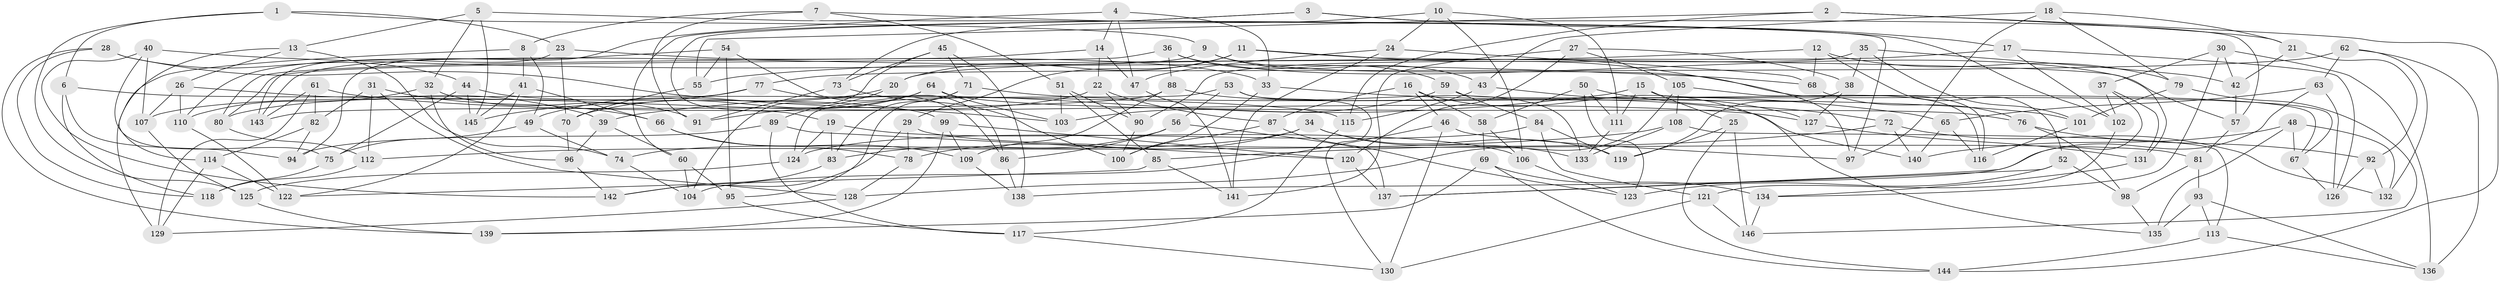 // Generated by graph-tools (version 1.1) at 2025/16/03/09/25 04:16:22]
// undirected, 146 vertices, 292 edges
graph export_dot {
graph [start="1"]
  node [color=gray90,style=filled];
  1;
  2;
  3;
  4;
  5;
  6;
  7;
  8;
  9;
  10;
  11;
  12;
  13;
  14;
  15;
  16;
  17;
  18;
  19;
  20;
  21;
  22;
  23;
  24;
  25;
  26;
  27;
  28;
  29;
  30;
  31;
  32;
  33;
  34;
  35;
  36;
  37;
  38;
  39;
  40;
  41;
  42;
  43;
  44;
  45;
  46;
  47;
  48;
  49;
  50;
  51;
  52;
  53;
  54;
  55;
  56;
  57;
  58;
  59;
  60;
  61;
  62;
  63;
  64;
  65;
  66;
  67;
  68;
  69;
  70;
  71;
  72;
  73;
  74;
  75;
  76;
  77;
  78;
  79;
  80;
  81;
  82;
  83;
  84;
  85;
  86;
  87;
  88;
  89;
  90;
  91;
  92;
  93;
  94;
  95;
  96;
  97;
  98;
  99;
  100;
  101;
  102;
  103;
  104;
  105;
  106;
  107;
  108;
  109;
  110;
  111;
  112;
  113;
  114;
  115;
  116;
  117;
  118;
  119;
  120;
  121;
  122;
  123;
  124;
  125;
  126;
  127;
  128;
  129;
  130;
  131;
  132;
  133;
  134;
  135;
  136;
  137;
  138;
  139;
  140;
  141;
  142;
  143;
  144;
  145;
  146;
  1 -- 9;
  1 -- 125;
  1 -- 23;
  1 -- 6;
  2 -- 115;
  2 -- 21;
  2 -- 55;
  2 -- 144;
  3 -- 19;
  3 -- 60;
  3 -- 17;
  3 -- 57;
  4 -- 33;
  4 -- 14;
  4 -- 47;
  4 -- 94;
  5 -- 32;
  5 -- 145;
  5 -- 97;
  5 -- 13;
  6 -- 94;
  6 -- 115;
  6 -- 118;
  7 -- 51;
  7 -- 102;
  7 -- 8;
  7 -- 91;
  8 -- 129;
  8 -- 49;
  8 -- 41;
  9 -- 143;
  9 -- 43;
  9 -- 116;
  10 -- 111;
  10 -- 106;
  10 -- 73;
  10 -- 24;
  11 -- 29;
  11 -- 131;
  11 -- 20;
  11 -- 97;
  12 -- 52;
  12 -- 68;
  12 -- 55;
  12 -- 79;
  13 -- 26;
  13 -- 74;
  13 -- 114;
  14 -- 47;
  14 -- 22;
  14 -- 80;
  15 -- 25;
  15 -- 39;
  15 -- 111;
  15 -- 67;
  16 -- 87;
  16 -- 46;
  16 -- 135;
  16 -- 58;
  17 -- 20;
  17 -- 102;
  17 -- 126;
  18 -- 79;
  18 -- 97;
  18 -- 21;
  18 -- 43;
  19 -- 106;
  19 -- 83;
  19 -- 124;
  20 -- 89;
  20 -- 49;
  21 -- 42;
  21 -- 92;
  22 -- 90;
  22 -- 80;
  22 -- 87;
  23 -- 33;
  23 -- 70;
  23 -- 143;
  24 -- 68;
  24 -- 141;
  24 -- 47;
  25 -- 146;
  25 -- 144;
  25 -- 119;
  26 -- 107;
  26 -- 39;
  26 -- 110;
  27 -- 38;
  27 -- 141;
  27 -- 105;
  27 -- 120;
  28 -- 44;
  28 -- 103;
  28 -- 118;
  28 -- 139;
  29 -- 81;
  29 -- 142;
  29 -- 78;
  30 -- 42;
  30 -- 134;
  30 -- 136;
  30 -- 37;
  31 -- 66;
  31 -- 112;
  31 -- 82;
  31 -- 128;
  32 -- 110;
  32 -- 96;
  32 -- 91;
  33 -- 65;
  33 -- 100;
  34 -- 133;
  34 -- 78;
  34 -- 119;
  34 -- 74;
  35 -- 38;
  35 -- 42;
  35 -- 101;
  35 -- 90;
  36 -- 57;
  36 -- 80;
  36 -- 59;
  36 -- 88;
  37 -- 131;
  37 -- 102;
  37 -- 137;
  38 -- 127;
  38 -- 119;
  39 -- 96;
  39 -- 60;
  40 -- 142;
  40 -- 68;
  40 -- 75;
  40 -- 107;
  41 -- 145;
  41 -- 66;
  41 -- 122;
  42 -- 57;
  43 -- 127;
  43 -- 115;
  44 -- 99;
  44 -- 75;
  44 -- 145;
  45 -- 104;
  45 -- 71;
  45 -- 138;
  45 -- 73;
  46 -- 104;
  46 -- 130;
  46 -- 97;
  47 -- 141;
  48 -- 135;
  48 -- 67;
  48 -- 132;
  48 -- 140;
  49 -- 74;
  49 -- 75;
  50 -- 72;
  50 -- 111;
  50 -- 123;
  50 -- 58;
  51 -- 90;
  51 -- 85;
  51 -- 103;
  52 -- 137;
  52 -- 98;
  52 -- 123;
  53 -- 133;
  53 -- 130;
  53 -- 124;
  53 -- 56;
  54 -- 110;
  54 -- 95;
  54 -- 86;
  54 -- 55;
  55 -- 70;
  56 -- 137;
  56 -- 83;
  56 -- 86;
  57 -- 81;
  58 -- 106;
  58 -- 69;
  59 -- 103;
  59 -- 84;
  59 -- 67;
  60 -- 104;
  60 -- 95;
  61 -- 129;
  61 -- 82;
  61 -- 143;
  61 -- 127;
  62 -- 77;
  62 -- 132;
  62 -- 63;
  62 -- 136;
  63 -- 126;
  63 -- 138;
  63 -- 65;
  64 -- 103;
  64 -- 91;
  64 -- 76;
  64 -- 70;
  65 -- 116;
  65 -- 140;
  66 -- 78;
  66 -- 109;
  67 -- 126;
  68 -- 76;
  69 -- 144;
  69 -- 134;
  69 -- 139;
  70 -- 96;
  71 -- 101;
  71 -- 95;
  71 -- 83;
  72 -- 85;
  72 -- 140;
  72 -- 132;
  73 -- 91;
  73 -- 100;
  74 -- 104;
  75 -- 118;
  76 -- 92;
  76 -- 98;
  77 -- 107;
  77 -- 145;
  77 -- 86;
  78 -- 128;
  79 -- 101;
  79 -- 146;
  80 -- 112;
  81 -- 93;
  81 -- 98;
  82 -- 94;
  82 -- 114;
  83 -- 142;
  84 -- 124;
  84 -- 121;
  84 -- 119;
  85 -- 141;
  85 -- 122;
  86 -- 138;
  87 -- 100;
  87 -- 123;
  88 -- 143;
  88 -- 109;
  88 -- 140;
  89 -- 94;
  89 -- 120;
  89 -- 117;
  90 -- 100;
  92 -- 126;
  92 -- 132;
  93 -- 136;
  93 -- 135;
  93 -- 113;
  95 -- 117;
  96 -- 142;
  98 -- 135;
  99 -- 139;
  99 -- 109;
  99 -- 120;
  101 -- 116;
  102 -- 121;
  105 -- 128;
  105 -- 116;
  105 -- 108;
  106 -- 123;
  107 -- 125;
  108 -- 133;
  108 -- 113;
  108 -- 112;
  109 -- 138;
  110 -- 122;
  111 -- 133;
  112 -- 118;
  113 -- 136;
  113 -- 144;
  114 -- 129;
  114 -- 122;
  115 -- 117;
  117 -- 130;
  120 -- 137;
  121 -- 130;
  121 -- 146;
  124 -- 125;
  125 -- 139;
  127 -- 131;
  128 -- 129;
  131 -- 134;
  134 -- 146;
}
